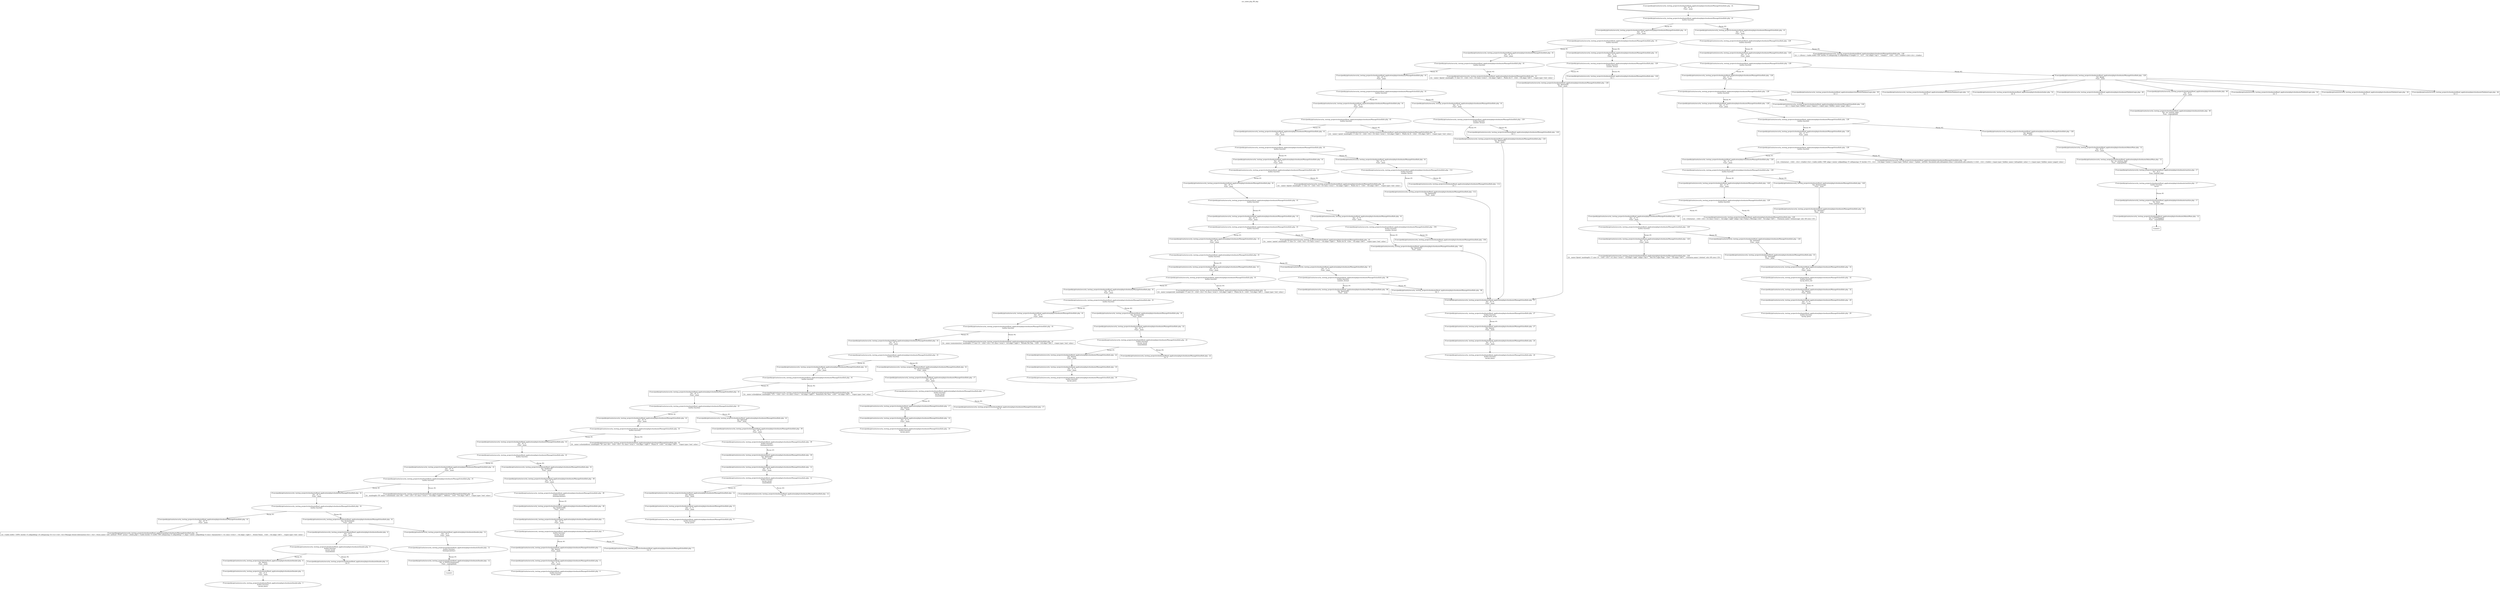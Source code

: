 digraph cfg {
  label="xss_index.php_88_dep";
  labelloc=t;
  n1 [shape=doubleoctagon, label="/Users/peddy/git/unitn/security_testing_project/schoolmate/fixed_application/php/schoolmate/ManageSchoolInfo.php : 41\nVar: _t0_71\nFunc: _main\n"];
  n2 [shape=ellipse, label="/Users/peddy/git/unitn/security_testing_project/schoolmate/fixed_application/php/schoolmate/ManageSchoolInfo.php : 41\nbuiltin function:\n.\n"];
  n3 [shape=box, label="/Users/peddy/git/unitn/security_testing_project/schoolmate/fixed_application/php/schoolmate/ManageSchoolInfo.php : 41\nVar: _t0_71\nFunc: _main\n"];
  n4 [shape=ellipse, label="/Users/peddy/git/unitn/security_testing_project/schoolmate/fixed_application/php/schoolmate/ManageSchoolInfo.php : 41\nbuiltin function:\n.\n"];
  n5 [shape=box, label="/Users/peddy/git/unitn/security_testing_project/schoolmate/fixed_application/php/schoolmate/ManageSchoolInfo.php : 41\nVar: _t0_71\nFunc: _main\n"];
  n6 [shape=ellipse, label="/Users/peddy/git/unitn/security_testing_project/schoolmate/fixed_application/php/schoolmate/ManageSchoolInfo.php : 41\nbuiltin function:\n.\n"];
  n7 [shape=box, label="/Users/peddy/git/unitn/security_testing_project/schoolmate/fixed_application/php/schoolmate/ManageSchoolInfo.php : 41\nVar: _t0_71\nFunc: _main\n"];
  n8 [shape=ellipse, label="/Users/peddy/git/unitn/security_testing_project/schoolmate/fixed_application/php/schoolmate/ManageSchoolInfo.php : 41\nbuiltin function:\n.\n"];
  n9 [shape=box, label="/Users/peddy/git/unitn/security_testing_project/schoolmate/fixed_application/php/schoolmate/ManageSchoolInfo.php : 41\nVar: _t0_71\nFunc: _main\n"];
  n10 [shape=ellipse, label="/Users/peddy/git/unitn/security_testing_project/schoolmate/fixed_application/php/schoolmate/ManageSchoolInfo.php : 41\nbuiltin function:\n.\n"];
  n11 [shape=box, label="/Users/peddy/git/unitn/security_testing_project/schoolmate/fixed_application/php/schoolmate/ManageSchoolInfo.php : 41\nVar: _t0_71\nFunc: _main\n"];
  n12 [shape=ellipse, label="/Users/peddy/git/unitn/security_testing_project/schoolmate/fixed_application/php/schoolmate/ManageSchoolInfo.php : 41\nbuiltin function:\n.\n"];
  n13 [shape=box, label="/Users/peddy/git/unitn/security_testing_project/schoolmate/fixed_application/php/schoolmate/ManageSchoolInfo.php : 41\nVar: _t0_71\nFunc: _main\n"];
  n14 [shape=ellipse, label="/Users/peddy/git/unitn/security_testing_project/schoolmate/fixed_application/php/schoolmate/ManageSchoolInfo.php : 41\nbuiltin function:\n.\n"];
  n15 [shape=box, label="/Users/peddy/git/unitn/security_testing_project/schoolmate/fixed_application/php/schoolmate/ManageSchoolInfo.php : 41\nVar: _t0_71\nFunc: _main\n"];
  n16 [shape=ellipse, label="/Users/peddy/git/unitn/security_testing_project/schoolmate/fixed_application/php/schoolmate/ManageSchoolInfo.php : 41\nbuiltin function:\n.\n"];
  n17 [shape=box, label="/Users/peddy/git/unitn/security_testing_project/schoolmate/fixed_application/php/schoolmate/ManageSchoolInfo.php : 41\nVar: _t0_71\nFunc: _main\n"];
  n18 [shape=ellipse, label="/Users/peddy/git/unitn/security_testing_project/schoolmate/fixed_application/php/schoolmate/ManageSchoolInfo.php : 41\nbuiltin function:\n.\n"];
  n19 [shape=box, label="/Users/peddy/git/unitn/security_testing_project/schoolmate/fixed_application/php/schoolmate/ManageSchoolInfo.php : 41\nVar: _t0_71\nFunc: _main\n"];
  n20 [shape=ellipse, label="/Users/peddy/git/unitn/security_testing_project/schoolmate/fixed_application/php/schoolmate/ManageSchoolInfo.php : 41\nbuiltin function:\n.\n"];
  n21 [shape=box, label="/Users/peddy/git/unitn/security_testing_project/schoolmate/fixed_application/php/schoolmate/ManageSchoolInfo.php : 41\nVar: _t0_71\nFunc: _main\n"];
  n22 [shape=ellipse, label="/Users/peddy/git/unitn/security_testing_project/schoolmate/fixed_application/php/schoolmate/ManageSchoolInfo.php : 41\nbuiltin function:\n.\n"];
  n23 [shape=box, label="/Users/peddy/git/unitn/security_testing_project/schoolmate/fixed_application/php/schoolmate/ManageSchoolInfo.php : 41\nVar: _t0_71\nFunc: _main\n"];
  n24 [shape=ellipse, label="/Users/peddy/git/unitn/security_testing_project/schoolmate/fixed_application/php/schoolmate/ManageSchoolInfo.php : 41\nbuiltin function:\n.\n"];
  n25 [shape=box, label="/Users/peddy/git/unitn/security_testing_project/schoolmate/fixed_application/php/schoolmate/ManageSchoolInfo.php : 41\nVar: _t0_71\nFunc: _main\n"];
  n26 [shape=ellipse, label="/Users/peddy/git/unitn/security_testing_project/schoolmate/fixed_application/php/schoolmate/ManageSchoolInfo.php : 41\nbuiltin function:\n.\n"];
  n27 [shape=box, label="/Users/peddy/git/unitn/security_testing_project/schoolmate/fixed_application/php/schoolmate/ManageSchoolInfo.php : 41\nVar: _t0_71\nFunc: _main\n"];
  n28 [shape=ellipse, label="/Users/peddy/git/unitn/security_testing_project/schoolmate/fixed_application/php/schoolmate/ManageSchoolInfo.php : 41\nbuiltin function:\n.\n"];
  n29 [shape=box, label="/Users/peddy/git/unitn/security_testing_project/schoolmate/fixed_application/php/schoolmate/ManageSchoolInfo.php : 41\nVar: _t0_71\nFunc: _main\n"];
  n30 [shape=ellipse, label="/Users/peddy/git/unitn/security_testing_project/schoolmate/fixed_application/php/schoolmate/ManageSchoolInfo.php : 41\nbuiltin function:\n.\n"];
  n31 [shape=box, label="/Users/peddy/git/unitn/security_testing_project/schoolmate/fixed_application/php/schoolmate/ManageSchoolInfo.php : 41\nVar: _t0_71\nFunc: _main\n"];
  n32 [shape=ellipse, label="/Users/peddy/git/unitn/security_testing_project/schoolmate/fixed_application/php/schoolmate/ManageSchoolInfo.php : 41\nbuiltin function:\n.\n"];
  n33 [shape=box, label="/Users/peddy/git/unitn/security_testing_project/schoolmate/fixed_application/php/schoolmate/ManageSchoolInfo.php : 41\nVar: _t0_71\nFunc: _main\n"];
  n34 [shape=ellipse, label="/Users/peddy/git/unitn/security_testing_project/schoolmate/fixed_application/php/schoolmate/ManageSchoolInfo.php : 41\nbuiltin function:\n.\n"];
  n35 [shape=box, label="/Users/peddy/git/unitn/security_testing_project/schoolmate/fixed_application/php/schoolmate/ManageSchoolInfo.php : 41\nVar: _t0_71\nFunc: _main\n"];
  n36 [shape=ellipse, label="/Users/peddy/git/unitn/security_testing_project/schoolmate/fixed_application/php/schoolmate/ManageSchoolInfo.php : 41\nbuiltin function:\n.\n"];
  n37 [shape=box, label="/Users/peddy/git/unitn/security_testing_project/schoolmate/fixed_application/php/schoolmate/ManageSchoolInfo.php : 41\nVar: _t0_71\nFunc: _main\n"];
  n38 [shape=ellipse, label="/Users/peddy/git/unitn/security_testing_project/schoolmate/fixed_application/php/schoolmate/ManageSchoolInfo.php : 41\nbuiltin function:\n.\n"];
  n39 [shape=box, label="/Users/peddy/git/unitn/security_testing_project/schoolmate/fixed_application/php/schoolmate/ManageSchoolInfo.php : 41\nVar: _t0_71\nFunc: _main\n"];
  n40 [shape=ellipse, label="/Users/peddy/git/unitn/security_testing_project/schoolmate/fixed_application/php/schoolmate/ManageSchoolInfo.php : 41\nbuiltin function:\n.\n"];
  n41 [shape=box, label="/Users/peddy/git/unitn/security_testing_project/schoolmate/fixed_application/php/schoolmate/ManageSchoolInfo.php : 41\nVar: _t0_71\nFunc: _main\n"];
  n42 [shape=box, label="/Users/peddy/git/unitn/security_testing_project/schoolmate/fixed_application/php/schoolmate/ManageSchoolInfo.php : 41\nLit: <table width='100%' border=0 cellpadding=10 cellspacing=0><tr><td> <h1>Manage School Information</h1> <br> <form name='info' method='POST' action='./index.php'> <table border=0 width=500 cellspacing=0 cellpadding='3' align='center' cellpadding=0 class='dynamiclist'> <tr class='even'>  <td align='right'>   School Name:  </td>  <td align='left'>   <input type='text' value='\n"];
  n43 [shape=box, label="/Users/peddy/git/unitn/security_testing_project/schoolmate/fixed_application/php/schoolmate/ManageSchoolInfo.php : 41\nVar: $schoolname\nFunc: _main\n"];
  n44 [shape=box, label="/Users/peddy/git/unitn/security_testing_project/schoolmate/fixed_application/php/schoolmate/header.php : 6\nVar: _t0_4\nFunc: _main\n"];
  n45 [shape=ellipse, label="/Users/peddy/git/unitn/security_testing_project/schoolmate/fixed_application/php/schoolmate/header.php : 6\nbuiltin function:\nmysql_result\n(unmodeled)\n"];
  n46 [shape=box, label="/Users/peddy/git/unitn/security_testing_project/schoolmate/fixed_application/php/schoolmate/header.php : 6\nVar: $query\nFunc: _main\n"];
  n47 [shape=box, label="/Users/peddy/git/unitn/security_testing_project/schoolmate/fixed_application/php/schoolmate/header.php : 3\nVar: _t1_4\nFunc: _main\n"];
  n48 [shape=ellipse, label="/Users/peddy/git/unitn/security_testing_project/schoolmate/fixed_application/php/schoolmate/header.php : 3\nbuiltin function:\nmysql_query\n"];
  n49 [shape=box, label="/Users/peddy/git/unitn/security_testing_project/schoolmate/fixed_application/php/schoolmate/header.php : 6\nLit: 0\n"];
  n50 [shape=box, label="/Users/peddy/git/unitn/security_testing_project/schoolmate/fixed_application/php/schoolmate/header.php : 12\nVar: _t0_4\nFunc: _main\n"];
  n51 [shape=ellipse, label="/Users/peddy/git/unitn/security_testing_project/schoolmate/fixed_application/php/schoolmate/header.php : 12\nbuiltin function:\nhtmlspecialchars\n"];
  n52 [shape=box, label="/Users/peddy/git/unitn/security_testing_project/schoolmate/fixed_application/php/schoolmate/header.php : 12\nVar: $_POST[schoolname]\nFunc: _superglobals\n"];
  n53 [shape=box, label="<uninit>"];
  n54 [shape=box, label="/Users/peddy/git/unitn/security_testing_project/schoolmate/fixed_application/php/schoolmate/ManageSchoolInfo.php : 41\nLit:  maxlength=50' name='schoolname' size=40>  </td> </tr> <tr class='even'>  <td align='right'>   Address:  </td>  <td align='left'>   <input type='text' value='\n"];
  n55 [shape=box, label="/Users/peddy/git/unitn/security_testing_project/schoolmate/fixed_application/php/schoolmate/ManageSchoolInfo.php : 41\nVar: $address0\nFunc: _main\n"];
  n56 [shape=box, label="/Users/peddy/git/unitn/security_testing_project/schoolmate/fixed_application/php/schoolmate/ManageSchoolInfo.php : 38\nVar: _t0_71\nFunc: _main\n"];
  n57 [shape=ellipse, label="/Users/peddy/git/unitn/security_testing_project/schoolmate/fixed_application/php/schoolmate/ManageSchoolInfo.php : 38\nbuiltin function:\nhtmlspecialchars\n"];
  n58 [shape=box, label="/Users/peddy/git/unitn/security_testing_project/schoolmate/fixed_application/php/schoolmate/ManageSchoolInfo.php : 38\nVar: $address[0]\nFunc: _main\n"];
  n59 [shape=box, label="/Users/peddy/git/unitn/security_testing_project/schoolmate/fixed_application/php/schoolmate/ManageSchoolInfo.php : 7\nVar: _t0_71\nFunc: _main\n"];
  n60 [shape=ellipse, label="/Users/peddy/git/unitn/security_testing_project/schoolmate/fixed_application/php/schoolmate/ManageSchoolInfo.php : 7\nbuiltin function:\nmysql_result\n(unmodeled)\n"];
  n61 [shape=box, label="/Users/peddy/git/unitn/security_testing_project/schoolmate/fixed_application/php/schoolmate/ManageSchoolInfo.php : 7\nVar: $query\nFunc: _main\n"];
  n62 [shape=box, label="/Users/peddy/git/unitn/security_testing_project/schoolmate/fixed_application/php/schoolmate/ManageSchoolInfo.php : 4\nVar: _t1_71\nFunc: _main\n"];
  n63 [shape=ellipse, label="/Users/peddy/git/unitn/security_testing_project/schoolmate/fixed_application/php/schoolmate/ManageSchoolInfo.php : 4\nbuiltin function:\nmysql_query\n"];
  n64 [shape=box, label="/Users/peddy/git/unitn/security_testing_project/schoolmate/fixed_application/php/schoolmate/ManageSchoolInfo.php : 7\nLit: 0\n"];
  n65 [shape=box, label="/Users/peddy/git/unitn/security_testing_project/schoolmate/fixed_application/php/schoolmate/ManageSchoolInfo.php : 41\nLit:  name=schooladdress' maxlength='50' size=40>  </td> </tr> <tr class='even'>  <td align='right'>   Phone #:  </td>  <td align='left'>   <input type='text' value='\n"];
  n66 [shape=box, label="/Users/peddy/git/unitn/security_testing_project/schoolmate/fixed_application/php/schoolmate/ManageSchoolInfo.php : 41\nVar: $phone0\nFunc: _main\n"];
  n67 [shape=box, label="/Users/peddy/git/unitn/security_testing_project/schoolmate/fixed_application/php/schoolmate/ManageSchoolInfo.php : 39\nVar: _t0_71\nFunc: _main\n"];
  n68 [shape=ellipse, label="/Users/peddy/git/unitn/security_testing_project/schoolmate/fixed_application/php/schoolmate/ManageSchoolInfo.php : 39\nbuiltin function:\nhtmlspecialchars\n"];
  n69 [shape=box, label="/Users/peddy/git/unitn/security_testing_project/schoolmate/fixed_application/php/schoolmate/ManageSchoolInfo.php : 39\nVar: $phone[0]\nFunc: _main\n"];
  n70 [shape=box, label="/Users/peddy/git/unitn/security_testing_project/schoolmate/fixed_application/php/schoolmate/ManageSchoolInfo.php : 12\nVar: _t0_71\nFunc: _main\n"];
  n71 [shape=ellipse, label="/Users/peddy/git/unitn/security_testing_project/schoolmate/fixed_application/php/schoolmate/ManageSchoolInfo.php : 12\nbuiltin function:\nmysql_result\n(unmodeled)\n"];
  n72 [shape=box, label="/Users/peddy/git/unitn/security_testing_project/schoolmate/fixed_application/php/schoolmate/ManageSchoolInfo.php : 12\nVar: $query\nFunc: _main\n"];
  n73 [shape=box, label="/Users/peddy/git/unitn/security_testing_project/schoolmate/fixed_application/php/schoolmate/ManageSchoolInfo.php : 9\nVar: _t1_71\nFunc: _main\n"];
  n74 [shape=ellipse, label="/Users/peddy/git/unitn/security_testing_project/schoolmate/fixed_application/php/schoolmate/ManageSchoolInfo.php : 9\nbuiltin function:\nmysql_query\n"];
  n75 [shape=box, label="/Users/peddy/git/unitn/security_testing_project/schoolmate/fixed_application/php/schoolmate/ManageSchoolInfo.php : 12\nLit: 0\n"];
  n76 [shape=box, label="/Users/peddy/git/unitn/security_testing_project/schoolmate/fixed_application/php/schoolmate/ManageSchoolInfo.php : 41\nLit:  name=schoolphone' maxlength='14'>  </td> </tr> <tr class='even'>  <td align='right'>   Semesters Per Year:  </td>  <td align='left'>   <input type='text' value='\n"];
  n77 [shape=box, label="/Users/peddy/git/unitn/security_testing_project/schoolmate/fixed_application/php/schoolmate/ManageSchoolInfo.php : 41\nVar: $numsemesters\nFunc: _main\n"];
  n78 [shape=box, label="/Users/peddy/git/unitn/security_testing_project/schoolmate/fixed_application/php/schoolmate/ManageSchoolInfo.php : 17\nVar: _t0_71\nFunc: _main\n"];
  n79 [shape=ellipse, label="/Users/peddy/git/unitn/security_testing_project/schoolmate/fixed_application/php/schoolmate/ManageSchoolInfo.php : 17\nbuiltin function:\nmysql_result\n(unmodeled)\n"];
  n80 [shape=box, label="/Users/peddy/git/unitn/security_testing_project/schoolmate/fixed_application/php/schoolmate/ManageSchoolInfo.php : 17\nVar: $query\nFunc: _main\n"];
  n81 [shape=box, label="/Users/peddy/git/unitn/security_testing_project/schoolmate/fixed_application/php/schoolmate/ManageSchoolInfo.php : 14\nVar: _t1_71\nFunc: _main\n"];
  n82 [shape=ellipse, label="/Users/peddy/git/unitn/security_testing_project/schoolmate/fixed_application/php/schoolmate/ManageSchoolInfo.php : 14\nbuiltin function:\nmysql_query\n"];
  n83 [shape=box, label="/Users/peddy/git/unitn/security_testing_project/schoolmate/fixed_application/php/schoolmate/ManageSchoolInfo.php : 17\nLit: 0\n"];
  n84 [shape=box, label="/Users/peddy/git/unitn/security_testing_project/schoolmate/fixed_application/php/schoolmate/ManageSchoolInfo.php : 41\nLit:  name=numsemesters' maxlength='3' size=3>  </td> </tr> <tr class='even'>  <td align='right'>   Periods Per Day:  </td>  <td align='left'>   <input type='text' value='\n"];
  n85 [shape=box, label="/Users/peddy/git/unitn/security_testing_project/schoolmate/fixed_application/php/schoolmate/ManageSchoolInfo.php : 41\nVar: $numperiods\nFunc: _main\n"];
  n86 [shape=box, label="/Users/peddy/git/unitn/security_testing_project/schoolmate/fixed_application/php/schoolmate/ManageSchoolInfo.php : 22\nVar: _t0_71\nFunc: _main\n"];
  n87 [shape=ellipse, label="/Users/peddy/git/unitn/security_testing_project/schoolmate/fixed_application/php/schoolmate/ManageSchoolInfo.php : 22\nbuiltin function:\nmysql_result\n(unmodeled)\n"];
  n88 [shape=box, label="/Users/peddy/git/unitn/security_testing_project/schoolmate/fixed_application/php/schoolmate/ManageSchoolInfo.php : 22\nVar: $query\nFunc: _main\n"];
  n89 [shape=box, label="/Users/peddy/git/unitn/security_testing_project/schoolmate/fixed_application/php/schoolmate/ManageSchoolInfo.php : 19\nVar: _t1_71\nFunc: _main\n"];
  n90 [shape=ellipse, label="/Users/peddy/git/unitn/security_testing_project/schoolmate/fixed_application/php/schoolmate/ManageSchoolInfo.php : 19\nbuiltin function:\nmysql_query\n"];
  n91 [shape=box, label="/Users/peddy/git/unitn/security_testing_project/schoolmate/fixed_application/php/schoolmate/ManageSchoolInfo.php : 22\nLit: 0\n"];
  n92 [shape=box, label="/Users/peddy/git/unitn/security_testing_project/schoolmate/fixed_application/php/schoolmate/ManageSchoolInfo.php : 41\nLit:  name=numperiods' maxlength='3' size=3>  </td> </tr> <tr class='even'>  <td align='right'>   Points for A:  </td>  <td align='left'>   <input type='text' value='\n"];
  n93 [shape=box, label="/Users/peddy/git/unitn/security_testing_project/schoolmate/fixed_application/php/schoolmate/ManageSchoolInfo.php : 41\nVar: _t1_71\nFunc: _main\n"];
  n94 [shape=ellipse, label="/Users/peddy/git/unitn/security_testing_project/schoolmate/fixed_application/php/schoolmate/ManageSchoolInfo.php : 96\nbuiltin function:\nnumber_format\n"];
  n95 [shape=box, label="/Users/peddy/git/unitn/security_testing_project/schoolmate/fixed_application/php/schoolmate/ManageSchoolInfo.php : 96\nVar: $points[0]\nFunc: _main\n"];
  n96 [shape=box, label="/Users/peddy/git/unitn/security_testing_project/schoolmate/fixed_application/php/schoolmate/ManageSchoolInfo.php : 27\nVar: _t0_71\nFunc: _main\n"];
  n97 [shape=ellipse, label="/Users/peddy/git/unitn/security_testing_project/schoolmate/fixed_application/php/schoolmate/ManageSchoolInfo.php : 27\nbuiltin function:\nmysql_fetch_array\n"];
  n98 [shape=box, label="/Users/peddy/git/unitn/security_testing_project/schoolmate/fixed_application/php/schoolmate/ManageSchoolInfo.php : 27\nVar: $query\nFunc: _main\n"];
  n99 [shape=box, label="/Users/peddy/git/unitn/security_testing_project/schoolmate/fixed_application/php/schoolmate/ManageSchoolInfo.php : 24\nVar: _t1_71\nFunc: _main\n"];
  n100 [shape=ellipse, label="/Users/peddy/git/unitn/security_testing_project/schoolmate/fixed_application/php/schoolmate/ManageSchoolInfo.php : 24\nbuiltin function:\nmysql_query\n"];
  n101 [shape=box, label="/Users/peddy/git/unitn/security_testing_project/schoolmate/fixed_application/php/schoolmate/ManageSchoolInfo.php : 96\nLit: 1\n"];
  n102 [shape=box, label="/Users/peddy/git/unitn/security_testing_project/schoolmate/fixed_application/php/schoolmate/ManageSchoolInfo.php : 41\nLit: ' name='apoint' maxlength='3' size=3>  </td> </tr> <tr class='even'>  <td align='right'>   Points for B:  </td>  <td align='left'>   <input type='text' value='\n"];
  n103 [shape=box, label="/Users/peddy/git/unitn/security_testing_project/schoolmate/fixed_application/php/schoolmate/ManageSchoolInfo.php : 41\nVar: _t1_71\nFunc: _main\n"];
  n104 [shape=ellipse, label="/Users/peddy/git/unitn/security_testing_project/schoolmate/fixed_application/php/schoolmate/ManageSchoolInfo.php : 104\nbuiltin function:\nnumber_format\n"];
  n105 [shape=box, label="/Users/peddy/git/unitn/security_testing_project/schoolmate/fixed_application/php/schoolmate/ManageSchoolInfo.php : 104\nVar: $points[1]\nFunc: _main\n"];
  n106 [shape=box, label="/Users/peddy/git/unitn/security_testing_project/schoolmate/fixed_application/php/schoolmate/ManageSchoolInfo.php : 104\nLit: 1\n"];
  n107 [shape=box, label="/Users/peddy/git/unitn/security_testing_project/schoolmate/fixed_application/php/schoolmate/ManageSchoolInfo.php : 41\nLit: ' name='bpoint' maxlength='3' size=3>  </td> </tr> <tr class='even'>  <td align='right'>   Points for C:  </td>  <td align='left'>   <input type='text' value='\n"];
  n108 [shape=box, label="/Users/peddy/git/unitn/security_testing_project/schoolmate/fixed_application/php/schoolmate/ManageSchoolInfo.php : 41\nVar: _t1_71\nFunc: _main\n"];
  n109 [shape=ellipse, label="/Users/peddy/git/unitn/security_testing_project/schoolmate/fixed_application/php/schoolmate/ManageSchoolInfo.php : 112\nbuiltin function:\nnumber_format\n"];
  n110 [shape=box, label="/Users/peddy/git/unitn/security_testing_project/schoolmate/fixed_application/php/schoolmate/ManageSchoolInfo.php : 112\nVar: $points[2]\nFunc: _main\n"];
  n111 [shape=box, label="/Users/peddy/git/unitn/security_testing_project/schoolmate/fixed_application/php/schoolmate/ManageSchoolInfo.php : 112\nLit: 1\n"];
  n112 [shape=box, label="/Users/peddy/git/unitn/security_testing_project/schoolmate/fixed_application/php/schoolmate/ManageSchoolInfo.php : 41\nLit: ' name='cpoint' maxlength='3' size=3>  </td> </tr> <tr class='even'>  <td align='right'>   Points for D:  </td>  <td align='left'>   <input type='text' value='\n"];
  n113 [shape=box, label="/Users/peddy/git/unitn/security_testing_project/schoolmate/fixed_application/php/schoolmate/ManageSchoolInfo.php : 41\nVar: _t1_71\nFunc: _main\n"];
  n114 [shape=ellipse, label="/Users/peddy/git/unitn/security_testing_project/schoolmate/fixed_application/php/schoolmate/ManageSchoolInfo.php : 120\nbuiltin function:\nnumber_format\n"];
  n115 [shape=box, label="/Users/peddy/git/unitn/security_testing_project/schoolmate/fixed_application/php/schoolmate/ManageSchoolInfo.php : 120\nVar: $points[3]\nFunc: _main\n"];
  n116 [shape=box, label="/Users/peddy/git/unitn/security_testing_project/schoolmate/fixed_application/php/schoolmate/ManageSchoolInfo.php : 120\nLit: 1\n"];
  n117 [shape=box, label="/Users/peddy/git/unitn/security_testing_project/schoolmate/fixed_application/php/schoolmate/ManageSchoolInfo.php : 41\nLit: ' name='dpoint' maxlength='3' size=3>  </td> </tr> <tr class='even'>  <td align='right'>   Points for F:  </td>  <td align='left'>   <input type='text' value='\n"];
  n118 [shape=box, label="/Users/peddy/git/unitn/security_testing_project/schoolmate/fixed_application/php/schoolmate/ManageSchoolInfo.php : 41\nVar: _t1_71\nFunc: _main\n"];
  n119 [shape=ellipse, label="/Users/peddy/git/unitn/security_testing_project/schoolmate/fixed_application/php/schoolmate/ManageSchoolInfo.php : 128\nbuiltin function:\nnumber_format\n"];
  n120 [shape=box, label="/Users/peddy/git/unitn/security_testing_project/schoolmate/fixed_application/php/schoolmate/ManageSchoolInfo.php : 128\nVar: $points[4]\nFunc: _main\n"];
  n121 [shape=box, label="/Users/peddy/git/unitn/security_testing_project/schoolmate/fixed_application/php/schoolmate/ManageSchoolInfo.php : 128\nLit: 1\n"];
  n122 [shape=box, label="/Users/peddy/git/unitn/security_testing_project/schoolmate/fixed_application/php/schoolmate/ManageSchoolInfo.php : 41\nVar: _t1_71\nFunc: _main\n"];
  n123 [shape=ellipse, label="/Users/peddy/git/unitn/security_testing_project/schoolmate/fixed_application/php/schoolmate/ManageSchoolInfo.php : 128\nbuiltin function:\n.\n"];
  n124 [shape=box, label="/Users/peddy/git/unitn/security_testing_project/schoolmate/fixed_application/php/schoolmate/ManageSchoolInfo.php : 128\nVar: _t1_71\nFunc: _main\n"];
  n125 [shape=ellipse, label="/Users/peddy/git/unitn/security_testing_project/schoolmate/fixed_application/php/schoolmate/ManageSchoolInfo.php : 128\nbuiltin function:\n.\n"];
  n126 [shape=box, label="/Users/peddy/git/unitn/security_testing_project/schoolmate/fixed_application/php/schoolmate/ManageSchoolInfo.php : 128\nVar: _t1_71\nFunc: _main\n"];
  n127 [shape=ellipse, label="/Users/peddy/git/unitn/security_testing_project/schoolmate/fixed_application/php/schoolmate/ManageSchoolInfo.php : 128\nbuiltin function:\n.\n"];
  n128 [shape=box, label="/Users/peddy/git/unitn/security_testing_project/schoolmate/fixed_application/php/schoolmate/ManageSchoolInfo.php : 128\nVar: _t1_71\nFunc: _main\n"];
  n129 [shape=ellipse, label="/Users/peddy/git/unitn/security_testing_project/schoolmate/fixed_application/php/schoolmate/ManageSchoolInfo.php : 128\nbuiltin function:\n.\n"];
  n130 [shape=box, label="/Users/peddy/git/unitn/security_testing_project/schoolmate/fixed_application/php/schoolmate/ManageSchoolInfo.php : 128\nVar: _t1_71\nFunc: _main\n"];
  n131 [shape=ellipse, label="/Users/peddy/git/unitn/security_testing_project/schoolmate/fixed_application/php/schoolmate/ManageSchoolInfo.php : 128\nbuiltin function:\n.\n"];
  n132 [shape=box, label="/Users/peddy/git/unitn/security_testing_project/schoolmate/fixed_application/php/schoolmate/ManageSchoolInfo.php : 128\nVar: _t1_71\nFunc: _main\n"];
  n133 [shape=ellipse, label="/Users/peddy/git/unitn/security_testing_project/schoolmate/fixed_application/php/schoolmate/ManageSchoolInfo.php : 128\nbuiltin function:\n.\n"];
  n134 [shape=box, label="/Users/peddy/git/unitn/security_testing_project/schoolmate/fixed_application/php/schoolmate/ManageSchoolInfo.php : 128\nVar: _t1_71\nFunc: _main\n"];
  n135 [shape=ellipse, label="/Users/peddy/git/unitn/security_testing_project/schoolmate/fixed_application/php/schoolmate/ManageSchoolInfo.php : 128\nbuiltin function:\n.\n"];
  n136 [shape=box, label="/Users/peddy/git/unitn/security_testing_project/schoolmate/fixed_application/php/schoolmate/ManageSchoolInfo.php : 128\nVar: _t1_71\nFunc: _main\n"];
  n137 [shape=ellipse, label="/Users/peddy/git/unitn/security_testing_project/schoolmate/fixed_application/php/schoolmate/ManageSchoolInfo.php : 128\nbuiltin function:\n.\n"];
  n138 [shape=box, label="/Users/peddy/git/unitn/security_testing_project/schoolmate/fixed_application/php/schoolmate/ManageSchoolInfo.php : 128\nVar: _t1_71\nFunc: _main\n"];
  n139 [shape=box, label="/Users/peddy/git/unitn/security_testing_project/schoolmate/fixed_application/php/schoolmate/ManageSchoolInfo.php : 128\nLit:  name=fpoint' maxlength='3' size=3>  </td> </tr> <tr class='even'>  <td align='right' valign='top'>   Text For Login Page:  </td>  <td align='left'>   <textarea name='sitetext' cols=40 rows=10>\n"];
  n140 [shape=box, label="/Users/peddy/git/unitn/security_testing_project/schoolmate/fixed_application/php/schoolmate/ManageSchoolInfo.php : 128\nVar: $sitetext\nFunc: _main\n"];
  n141 [shape=box, label="/Users/peddy/git/unitn/security_testing_project/schoolmate/fixed_application/php/schoolmate/ManageSchoolInfo.php : 33\nVar: $temp[0]\nFunc: _main\n"];
  n142 [shape=box, label="/Users/peddy/git/unitn/security_testing_project/schoolmate/fixed_application/php/schoolmate/ManageSchoolInfo.php : 32\nVar: _t0_71\nFunc: _main\n"];
  n143 [shape=ellipse, label="/Users/peddy/git/unitn/security_testing_project/schoolmate/fixed_application/php/schoolmate/ManageSchoolInfo.php : 32\nbuiltin function:\nmysql_fetch_row\n"];
  n144 [shape=box, label="/Users/peddy/git/unitn/security_testing_project/schoolmate/fixed_application/php/schoolmate/ManageSchoolInfo.php : 32\nVar: $query\nFunc: _main\n"];
  n145 [shape=box, label="/Users/peddy/git/unitn/security_testing_project/schoolmate/fixed_application/php/schoolmate/ManageSchoolInfo.php : 29\nVar: _t1_71\nFunc: _main\n"];
  n146 [shape=ellipse, label="/Users/peddy/git/unitn/security_testing_project/schoolmate/fixed_application/php/schoolmate/ManageSchoolInfo.php : 29\nbuiltin function:\nmysql_query\n"];
  n147 [shape=box, label="/Users/peddy/git/unitn/security_testing_project/schoolmate/fixed_application/php/schoolmate/ManageSchoolInfo.php : 128\nLit: </textarea>  </td> </tr> <tr class='even'>  <td align='right' valign='top'>Today's Message:</td>  <td align='left'>   <textarea name='sitemessage' cols=40 rows=10>\n"];
  n148 [shape=box, label="/Users/peddy/git/unitn/security_testing_project/schoolmate/fixed_application/php/schoolmate/ManageSchoolInfo.php : 128\nVar: $sitemessage\nFunc: _main\n"];
  n149 [shape=box, label="/Users/peddy/git/unitn/security_testing_project/schoolmate/fixed_application/php/schoolmate/ManageSchoolInfo.php : 34\nVar: $temp[1]\nFunc: _main\n"];
  n150 [shape=box, label="/Users/peddy/git/unitn/security_testing_project/schoolmate/fixed_application/php/schoolmate/ManageSchoolInfo.php : 128\nLit: </textarea>  </td>  </tr> </table><br> <table width='500' align='center' cellpadding='0' cellspacing='0' border='0'>  <tr>   <td align='center'><input type='button' value=' Update ' onClick='document.info.infoupdate.value=1;document.info.submit();'></td>  </tr> </table> <input type='hidden' name='infoupdate' value=''> <input type='hidden' name='page2' value='\n"];
  n151 [shape=box, label="/Users/peddy/git/unitn/security_testing_project/schoolmate/fixed_application/php/schoolmate/ManageSchoolInfo.php : 128\nVar: $page2\nFunc: _main\n"];
  n152 [shape=box, label="/Users/peddy/git/unitn/security_testing_project/schoolmate/fixed_application/php/schoolmate/AdminMain.php : 12\nVar: _t0_9\nFunc: _main\n"];
  n153 [shape=box, label="/Users/peddy/git/unitn/security_testing_project/schoolmate/fixed_application/php/schoolmate/AdminMain.php : 12\nVar: ret_sanitize_digit\nFunc: _superglobals\n"];
  n154 [shape=box, label="/Users/peddy/git/unitn/security_testing_project/schoolmate/fixed_application/php/schoolmate/sanitize.php : 17\nVar: _t0_2\nFunc: sanitize_digit\n"];
  n155 [shape=ellipse, label="/Users/peddy/git/unitn/security_testing_project/schoolmate/fixed_application/php/schoolmate/sanitize.php : 17\nbuiltin function:\nintval\n"];
  n156 [shape=box, label="/Users/peddy/git/unitn/security_testing_project/schoolmate/fixed_application/php/schoolmate/sanitize.php : 17\nVar: $raw\nFunc: sanitize_digit\n"];
  n157 [shape=box, label="/Users/peddy/git/unitn/security_testing_project/schoolmate/fixed_application/php/schoolmate/AdminMain.php : 12\nVar: $_POST[page2]\nFunc: _superglobals\n"];
  n158 [shape=box, label="<uninit>"];
  n159 [shape=box, label="/Users/peddy/git/unitn/security_testing_project/schoolmate/fixed_application/php/schoolmate/ManageSchoolInfo.php : 128\nLit: > <input type=hidden' name='logout'> <input type='hidden' name='page' value='\n"];
  n160 [shape=box, label="/Users/peddy/git/unitn/security_testing_project/schoolmate/fixed_application/php/schoolmate/ManageSchoolInfo.php : 128\nVar: $page\nFunc: _main\n"];
  n161 [shape=box, label="/Users/peddy/git/unitn/security_testing_project/schoolmate/fixed_application/php/schoolmate/ValidateLogin.php : 39\nLit: 2\n"];
  n162 [shape=box, label="/Users/peddy/git/unitn/security_testing_project/schoolmate/fixed_application/php/schoolmate/ValidateLogin.php : 12\nLit: 0\n"];
  n163 [shape=box, label="/Users/peddy/git/unitn/security_testing_project/schoolmate/fixed_application/php/schoolmate/index.php : 52\nLit: 0\n"];
  n164 [shape=box, label="/Users/peddy/git/unitn/security_testing_project/schoolmate/fixed_application/php/schoolmate/ValidateLogin.php : 49\nLit: 4\n"];
  n165 [shape=box, label="/Users/peddy/git/unitn/security_testing_project/schoolmate/fixed_application/php/schoolmate/index.php : 40\nVar: _t0_0\nFunc: _main\n"];
  n166 [shape=box, label="/Users/peddy/git/unitn/security_testing_project/schoolmate/fixed_application/php/schoolmate/index.php : 40\nVar: ret_sanitize_digit\nFunc: _superglobals\n"];
  n167 [shape=box, label="/Users/peddy/git/unitn/security_testing_project/schoolmate/fixed_application/php/schoolmate/ValidateLogin.php : 54\nLit: 5\n"];
  n168 [shape=box, label="/Users/peddy/git/unitn/security_testing_project/schoolmate/fixed_application/php/schoolmate/ValidateLogin.php : 34\nLit: 1\n"];
  n169 [shape=box, label="/Users/peddy/git/unitn/security_testing_project/schoolmate/fixed_application/php/schoolmate/ValidateLogin.php : 44\nLit: 2\n"];
  n170 [shape=box, label="/Users/peddy/git/unitn/security_testing_project/schoolmate/fixed_application/php/schoolmate/ManageSchoolInfo.php : 128\nLit: > </form> <table width=520' border=0 cellspacing=0 cellpadding=0 height=1>  <tr>   <td valign='top'>   <empty>   </td>  </tr> </table></td></tr> </table> \n"];
  n1 -> n2;
  n3 -> n4;
  n5 -> n6;
  n7 -> n8;
  n9 -> n10;
  n11 -> n12;
  n13 -> n14;
  n15 -> n16;
  n17 -> n18;
  n19 -> n20;
  n21 -> n22;
  n23 -> n24;
  n25 -> n26;
  n27 -> n28;
  n29 -> n30;
  n31 -> n32;
  n33 -> n34;
  n35 -> n36;
  n37 -> n38;
  n39 -> n40;
  n41 -> n42;
  n40 -> n41[label="Param #1"];
  n40 -> n43[label="Param #2"];
  n44 -> n45;
  n47 -> n48;
  n46 -> n47;
  n45 -> n46[label="Param #1"];
  n45 -> n49[label="Param #2"];
  n43 -> n44;
  n43 -> n50;
  n50 -> n51;
  n52 -> n53;
  n51 -> n52[label="Param #1"];
  n38 -> n39[label="Param #1"];
  n38 -> n54[label="Param #2"];
  n36 -> n37[label="Param #1"];
  n36 -> n55[label="Param #2"];
  n56 -> n57;
  n59 -> n60;
  n62 -> n63;
  n61 -> n62;
  n60 -> n61[label="Param #1"];
  n60 -> n64[label="Param #2"];
  n58 -> n59;
  n57 -> n58[label="Param #1"];
  n55 -> n56;
  n34 -> n35[label="Param #1"];
  n34 -> n65[label="Param #2"];
  n32 -> n33[label="Param #1"];
  n32 -> n66[label="Param #2"];
  n67 -> n68;
  n70 -> n71;
  n73 -> n74;
  n72 -> n73;
  n71 -> n72[label="Param #1"];
  n71 -> n75[label="Param #2"];
  n69 -> n70;
  n68 -> n69[label="Param #1"];
  n66 -> n67;
  n30 -> n31[label="Param #1"];
  n30 -> n76[label="Param #2"];
  n28 -> n29[label="Param #1"];
  n28 -> n77[label="Param #2"];
  n78 -> n79;
  n81 -> n82;
  n80 -> n81;
  n79 -> n80[label="Param #1"];
  n79 -> n83[label="Param #2"];
  n77 -> n78;
  n26 -> n27[label="Param #1"];
  n26 -> n84[label="Param #2"];
  n24 -> n25[label="Param #1"];
  n24 -> n85[label="Param #2"];
  n86 -> n87;
  n89 -> n90;
  n88 -> n89;
  n87 -> n88[label="Param #1"];
  n87 -> n91[label="Param #2"];
  n85 -> n86;
  n22 -> n23[label="Param #1"];
  n22 -> n92[label="Param #2"];
  n20 -> n21[label="Param #1"];
  n20 -> n93[label="Param #2"];
  n93 -> n94;
  n96 -> n97;
  n99 -> n100;
  n98 -> n99;
  n97 -> n98[label="Param #1"];
  n95 -> n96;
  n94 -> n95[label="Param #1"];
  n94 -> n101[label="Param #2"];
  n18 -> n19[label="Param #1"];
  n18 -> n102[label="Param #2"];
  n16 -> n17[label="Param #1"];
  n16 -> n103[label="Param #2"];
  n103 -> n104;
  n105 -> n96;
  n104 -> n105[label="Param #1"];
  n104 -> n106[label="Param #2"];
  n14 -> n15[label="Param #1"];
  n14 -> n107[label="Param #2"];
  n12 -> n13[label="Param #1"];
  n12 -> n108[label="Param #2"];
  n108 -> n109;
  n110 -> n96;
  n109 -> n110[label="Param #1"];
  n109 -> n111[label="Param #2"];
  n10 -> n11[label="Param #1"];
  n10 -> n112[label="Param #2"];
  n8 -> n9[label="Param #1"];
  n8 -> n113[label="Param #2"];
  n113 -> n114;
  n115 -> n96;
  n114 -> n115[label="Param #1"];
  n114 -> n116[label="Param #2"];
  n6 -> n7[label="Param #1"];
  n6 -> n117[label="Param #2"];
  n4 -> n5[label="Param #1"];
  n4 -> n118[label="Param #2"];
  n118 -> n119;
  n120 -> n96;
  n119 -> n120[label="Param #1"];
  n119 -> n121[label="Param #2"];
  n2 -> n3[label="Param #1"];
  n2 -> n122[label="Param #2"];
  n122 -> n123;
  n124 -> n125;
  n126 -> n127;
  n128 -> n129;
  n130 -> n131;
  n132 -> n133;
  n134 -> n135;
  n136 -> n137;
  n138 -> n139;
  n137 -> n138[label="Param #1"];
  n137 -> n140[label="Param #2"];
  n142 -> n143;
  n145 -> n146;
  n144 -> n145;
  n143 -> n144[label="Param #1"];
  n141 -> n142;
  n140 -> n141;
  n135 -> n136[label="Param #1"];
  n135 -> n147[label="Param #2"];
  n133 -> n134[label="Param #1"];
  n133 -> n148[label="Param #2"];
  n149 -> n142;
  n148 -> n149;
  n131 -> n132[label="Param #1"];
  n131 -> n150[label="Param #2"];
  n129 -> n130[label="Param #1"];
  n129 -> n151[label="Param #2"];
  n154 -> n155;
  n157 -> n158;
  n156 -> n157;
  n155 -> n156[label="Param #1"];
  n153 -> n154;
  n152 -> n153;
  n151 -> n152;
  n127 -> n128[label="Param #1"];
  n127 -> n159[label="Param #2"];
  n125 -> n126[label="Param #1"];
  n125 -> n160[label="Param #2"];
  n160 -> n161;
  n160 -> n162;
  n160 -> n163;
  n160 -> n164;
  n160 -> n165;
  n160 -> n167;
  n160 -> n168;
  n160 -> n169;
  n166 -> n154;
  n165 -> n166;
  n123 -> n124[label="Param #1"];
  n123 -> n170[label="Param #2"];
}
